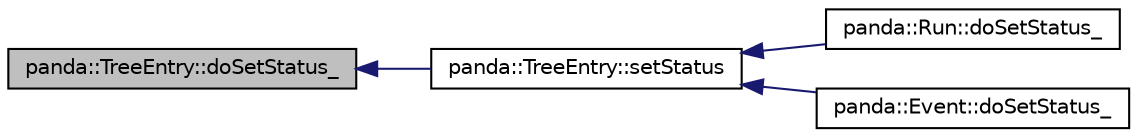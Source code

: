 digraph G
{
  edge [fontname="Helvetica",fontsize="10",labelfontname="Helvetica",labelfontsize="10"];
  node [fontname="Helvetica",fontsize="10",shape=record];
  rankdir=LR;
  Node1 [label="panda::TreeEntry::doSetStatus_",height=0.2,width=0.4,color="black", fillcolor="grey75", style="filled" fontcolor="black"];
  Node1 -> Node2 [dir=back,color="midnightblue",fontsize="10",style="solid"];
  Node2 [label="panda::TreeEntry::setStatus",height=0.2,width=0.4,color="black", fillcolor="white", style="filled",URL="$classpanda_1_1TreeEntry.html#a8d65c0ee41e1ef5c7f7a41c454dad052",tooltip="Set status of branches to true (matching branch) or false (vetoed branch)."];
  Node2 -> Node3 [dir=back,color="midnightblue",fontsize="10",style="solid"];
  Node3 [label="panda::Run::doSetStatus_",height=0.2,width=0.4,color="black", fillcolor="white", style="filled",URL="$classpanda_1_1Run.html#a6e0400b56778094d6ac8c6c9aa8eba3a"];
  Node2 -> Node4 [dir=back,color="midnightblue",fontsize="10",style="solid"];
  Node4 [label="panda::Event::doSetStatus_",height=0.2,width=0.4,color="black", fillcolor="white", style="filled",URL="$classpanda_1_1Event.html#a714f9999480dd623a883560e62717d85"];
}
